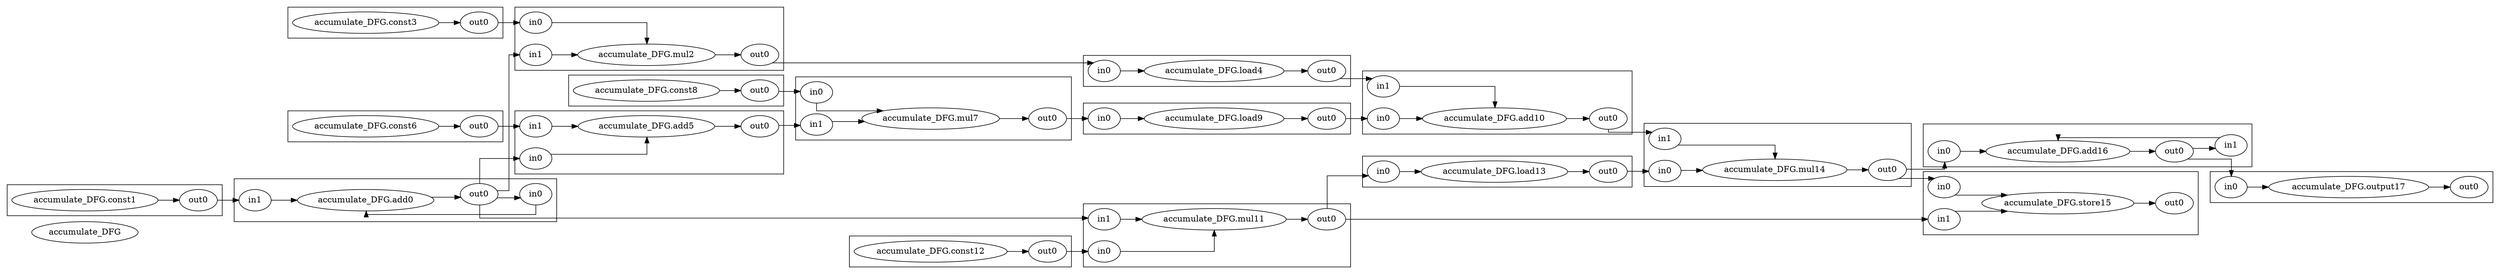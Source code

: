 digraph cluster_accumulate_DFG {
	rankdir=LR splines=ortho
	accumulate_DFG [label=accumulate_DFG]
	subgraph "cluster_accumulate_DFG.load4" {
		rankdir=LR splines=ortho
		"accumulate_DFG.load4" [label="accumulate_DFG.load4"]
		"accumulate_DFG.load4.out0" [label=out0]
		"accumulate_DFG.load4.in0" [label=in0]
	}
	subgraph "cluster_accumulate_DFG.add10" {
		rankdir=LR splines=ortho
		"accumulate_DFG.add10" [label="accumulate_DFG.add10"]
		"accumulate_DFG.add10.out0" [label=out0]
		"accumulate_DFG.add10.in1" [label=in1]
		"accumulate_DFG.add10.in0" [label=in0]
	}
	subgraph "cluster_accumulate_DFG.add16" {
		rankdir=LR splines=ortho
		"accumulate_DFG.add16" [label="accumulate_DFG.add16"]
		"accumulate_DFG.add16.out0" [label=out0]
		"accumulate_DFG.add16.in1" [label=in1]
		"accumulate_DFG.add16.in0" [label=in0]
	}
	subgraph "cluster_accumulate_DFG.output17" {
		rankdir=LR splines=ortho
		"accumulate_DFG.output17" [label="accumulate_DFG.output17"]
		"accumulate_DFG.output17.out0" [label=out0]
		"accumulate_DFG.output17.in0" [label=in0]
	}
	subgraph "cluster_accumulate_DFG.mul7" {
		rankdir=LR splines=ortho
		"accumulate_DFG.mul7" [label="accumulate_DFG.mul7"]
		"accumulate_DFG.mul7.out0" [label=out0]
		"accumulate_DFG.mul7.in1" [label=in1]
		"accumulate_DFG.mul7.in0" [label=in0]
	}
	subgraph "cluster_accumulate_DFG.mul14" {
		rankdir=LR splines=ortho
		"accumulate_DFG.mul14" [label="accumulate_DFG.mul14"]
		"accumulate_DFG.mul14.in1" [label=in1]
		"accumulate_DFG.mul14.out0" [label=out0]
		"accumulate_DFG.mul14.in0" [label=in0]
	}
	subgraph "cluster_accumulate_DFG.add0" {
		rankdir=LR splines=ortho
		"accumulate_DFG.add0" [label="accumulate_DFG.add0"]
		"accumulate_DFG.add0.in1" [label=in1]
		"accumulate_DFG.add0.out0" [label=out0]
		"accumulate_DFG.add0.in0" [label=in0]
	}
	subgraph "cluster_accumulate_DFG.mul11" {
		rankdir=LR splines=ortho
		"accumulate_DFG.mul11" [label="accumulate_DFG.mul11"]
		"accumulate_DFG.mul11.in0" [label=in0]
		"accumulate_DFG.mul11.in1" [label=in1]
		"accumulate_DFG.mul11.out0" [label=out0]
	}
	subgraph "cluster_accumulate_DFG.const1" {
		rankdir=LR splines=ortho
		"accumulate_DFG.const1" [label="accumulate_DFG.const1"]
		"accumulate_DFG.const1.out0" [label=out0]
	}
	subgraph "cluster_accumulate_DFG.store15" {
		rankdir=LR splines=ortho
		"accumulate_DFG.store15" [label="accumulate_DFG.store15"]
		"accumulate_DFG.store15.out0" [label=out0]
		"accumulate_DFG.store15.in0" [label=in0]
		"accumulate_DFG.store15.in1" [label=in1]
	}
	subgraph "cluster_accumulate_DFG.mul2" {
		rankdir=LR splines=ortho
		"accumulate_DFG.mul2" [label="accumulate_DFG.mul2"]
		"accumulate_DFG.mul2.in0" [label=in0]
		"accumulate_DFG.mul2.in1" [label=in1]
		"accumulate_DFG.mul2.out0" [label=out0]
	}
	subgraph "cluster_accumulate_DFG.load13" {
		rankdir=LR splines=ortho
		"accumulate_DFG.load13" [label="accumulate_DFG.load13"]
		"accumulate_DFG.load13.out0" [label=out0]
		"accumulate_DFG.load13.in0" [label=in0]
	}
	subgraph "cluster_accumulate_DFG.add5" {
		rankdir=LR splines=ortho
		"accumulate_DFG.add5" [label="accumulate_DFG.add5"]
		"accumulate_DFG.add5.in1" [label=in1]
		"accumulate_DFG.add5.in0" [label=in0]
		"accumulate_DFG.add5.out0" [label=out0]
	}
	subgraph "cluster_accumulate_DFG.const3" {
		rankdir=LR splines=ortho
		"accumulate_DFG.const3" [label="accumulate_DFG.const3"]
		"accumulate_DFG.const3.out0" [label=out0]
	}
	subgraph "cluster_accumulate_DFG.const6" {
		rankdir=LR splines=ortho
		"accumulate_DFG.const6" [label="accumulate_DFG.const6"]
		"accumulate_DFG.const6.out0" [label=out0]
	}
	subgraph "cluster_accumulate_DFG.const12" {
		rankdir=LR splines=ortho
		"accumulate_DFG.const12" [label="accumulate_DFG.const12"]
		"accumulate_DFG.const12.out0" [label=out0]
	}
	subgraph "cluster_accumulate_DFG.load9" {
		rankdir=LR splines=ortho
		"accumulate_DFG.load9" [label="accumulate_DFG.load9"]
		"accumulate_DFG.load9.out0" [label=out0]
		"accumulate_DFG.load9.in0" [label=in0]
	}
	subgraph "cluster_accumulate_DFG.const8" {
		rankdir=LR splines=ortho
		"accumulate_DFG.const8" [label="accumulate_DFG.const8"]
		"accumulate_DFG.const8.out0" [label=out0]
	}
	"accumulate_DFG.add0.out0" -> "accumulate_DFG.mul2.in1" [lhead="cluster_accumulate_DFG.mul2" ltail="cluster_accumulate_DFG.add0"]
	"accumulate_DFG.add0.out0" -> "accumulate_DFG.add0.in0" [lhead="cluster_accumulate_DFG.add0" ltail="cluster_accumulate_DFG.add0"]
	"accumulate_DFG.add0.out0" -> "accumulate_DFG.add5.in0" [lhead="cluster_accumulate_DFG.add5" ltail="cluster_accumulate_DFG.add0"]
	"accumulate_DFG.add0.out0" -> "accumulate_DFG.mul11.in1" [lhead="cluster_accumulate_DFG.mul11" ltail="cluster_accumulate_DFG.add0"]
	"accumulate_DFG.load4.out0" -> "accumulate_DFG.add10.in1" [lhead="cluster_accumulate_DFG.add10" ltail="cluster_accumulate_DFG.load4"]
	"accumulate_DFG.add5.out0" -> "accumulate_DFG.mul7.in1" [lhead="cluster_accumulate_DFG.mul7" ltail="cluster_accumulate_DFG.add5"]
	"accumulate_DFG.load9.out0" -> "accumulate_DFG.add10.in0" [lhead="cluster_accumulate_DFG.add10" ltail="cluster_accumulate_DFG.load9"]
	"accumulate_DFG.add10.out0" -> "accumulate_DFG.mul14.in1" [lhead="cluster_accumulate_DFG.mul14" ltail="cluster_accumulate_DFG.add10"]
	"accumulate_DFG.load13.out0" -> "accumulate_DFG.mul14.in0" [lhead="cluster_accumulate_DFG.mul14" ltail="cluster_accumulate_DFG.load13"]
	"accumulate_DFG.mul14.out0" -> "accumulate_DFG.store15.in0" [lhead="cluster_accumulate_DFG.store15" ltail="cluster_accumulate_DFG.mul14"]
	"accumulate_DFG.mul14.out0" -> "accumulate_DFG.add16.in0" [lhead="cluster_accumulate_DFG.add16" ltail="cluster_accumulate_DFG.mul14"]
	"accumulate_DFG.add16.out0" -> "accumulate_DFG.output17.in0" [lhead="cluster_accumulate_DFG.output17" ltail="cluster_accumulate_DFG.add16"]
	"accumulate_DFG.add16.out0" -> "accumulate_DFG.add16.in1" [lhead="cluster_accumulate_DFG.add16" ltail="cluster_accumulate_DFG.add16"]
	"accumulate_DFG.const1.out0" -> "accumulate_DFG.add0.in1" [lhead="cluster_accumulate_DFG.add0" ltail="cluster_accumulate_DFG.const1"]
	"accumulate_DFG.const3.out0" -> "accumulate_DFG.mul2.in0" [lhead="cluster_accumulate_DFG.mul2" ltail="cluster_accumulate_DFG.const3"]
	"accumulate_DFG.mul2.out0" -> "accumulate_DFG.load4.in0" [lhead="cluster_accumulate_DFG.load4" ltail="cluster_accumulate_DFG.mul2"]
	"accumulate_DFG.const6.out0" -> "accumulate_DFG.add5.in1" [lhead="cluster_accumulate_DFG.add5" ltail="cluster_accumulate_DFG.const6"]
	"accumulate_DFG.const8.out0" -> "accumulate_DFG.mul7.in0" [lhead="cluster_accumulate_DFG.mul7" ltail="cluster_accumulate_DFG.const8"]
	"accumulate_DFG.mul7.out0" -> "accumulate_DFG.load9.in0" [lhead="cluster_accumulate_DFG.load9" ltail="cluster_accumulate_DFG.mul7"]
	"accumulate_DFG.const12.out0" -> "accumulate_DFG.mul11.in0" [lhead="cluster_accumulate_DFG.mul11" ltail="cluster_accumulate_DFG.const12"]
	"accumulate_DFG.mul11.out0" -> "accumulate_DFG.load13.in0" [lhead="cluster_accumulate_DFG.load13" ltail="cluster_accumulate_DFG.mul11"]
	"accumulate_DFG.mul11.out0" -> "accumulate_DFG.store15.in1" [lhead="cluster_accumulate_DFG.store15" ltail="cluster_accumulate_DFG.mul11"]
	"accumulate_DFG.load4" -> "accumulate_DFG.load4.out0" [lhead="cluster_accumulate_DFG.load4" ltail="cluster_accumulate_DFG.load4"]
	"accumulate_DFG.add10" -> "accumulate_DFG.add10.out0" [lhead="cluster_accumulate_DFG.add10" ltail="cluster_accumulate_DFG.add10"]
	"accumulate_DFG.add16" -> "accumulate_DFG.add16.out0" [lhead="cluster_accumulate_DFG.add16" ltail="cluster_accumulate_DFG.add16"]
	"accumulate_DFG.output17" -> "accumulate_DFG.output17.out0" [lhead="cluster_accumulate_DFG.output17" ltail="cluster_accumulate_DFG.output17"]
	"accumulate_DFG.mul14.in1" -> "accumulate_DFG.mul14" [lhead="cluster_accumulate_DFG.mul14" ltail="cluster_accumulate_DFG.mul14"]
	"accumulate_DFG.add0.in1" -> "accumulate_DFG.add0" [lhead="cluster_accumulate_DFG.add0" ltail="cluster_accumulate_DFG.add0"]
	"accumulate_DFG.mul11.in0" -> "accumulate_DFG.mul11" [lhead="cluster_accumulate_DFG.mul11" ltail="cluster_accumulate_DFG.mul11"]
	"accumulate_DFG.store15" -> "accumulate_DFG.store15.out0" [lhead="cluster_accumulate_DFG.store15" ltail="cluster_accumulate_DFG.store15"]
	"accumulate_DFG.mul7" -> "accumulate_DFG.mul7.out0" [lhead="cluster_accumulate_DFG.mul7" ltail="cluster_accumulate_DFG.mul7"]
	"accumulate_DFG.mul7.in1" -> "accumulate_DFG.mul7" [lhead="cluster_accumulate_DFG.mul7" ltail="cluster_accumulate_DFG.mul7"]
	"accumulate_DFG.load13" -> "accumulate_DFG.load13.out0" [lhead="cluster_accumulate_DFG.load13" ltail="cluster_accumulate_DFG.load13"]
	"accumulate_DFG.add10.in1" -> "accumulate_DFG.add10" [lhead="cluster_accumulate_DFG.add10" ltail="cluster_accumulate_DFG.add10"]
	"accumulate_DFG.add5.in1" -> "accumulate_DFG.add5" [lhead="cluster_accumulate_DFG.add5" ltail="cluster_accumulate_DFG.add5"]
	"accumulate_DFG.load4.in0" -> "accumulate_DFG.load4" [lhead="cluster_accumulate_DFG.load4" ltail="cluster_accumulate_DFG.load4"]
	"accumulate_DFG.add5.in0" -> "accumulate_DFG.add5" [lhead="cluster_accumulate_DFG.add5" ltail="cluster_accumulate_DFG.add5"]
	"accumulate_DFG.mul11.in1" -> "accumulate_DFG.mul11" [lhead="cluster_accumulate_DFG.mul11" ltail="cluster_accumulate_DFG.mul11"]
	"accumulate_DFG.mul11" -> "accumulate_DFG.mul11.out0" [lhead="cluster_accumulate_DFG.mul11" ltail="cluster_accumulate_DFG.mul11"]
	"accumulate_DFG.const6" -> "accumulate_DFG.const6.out0" [lhead="cluster_accumulate_DFG.const6" ltail="cluster_accumulate_DFG.const6"]
	"accumulate_DFG.store15.in0" -> "accumulate_DFG.store15" [lhead="cluster_accumulate_DFG.store15" ltail="cluster_accumulate_DFG.store15"]
	"accumulate_DFG.add0" -> "accumulate_DFG.add0.out0" [lhead="cluster_accumulate_DFG.add0" ltail="cluster_accumulate_DFG.add0"]
	"accumulate_DFG.add5" -> "accumulate_DFG.add5.out0" [lhead="cluster_accumulate_DFG.add5" ltail="cluster_accumulate_DFG.add5"]
	"accumulate_DFG.mul7.in0" -> "accumulate_DFG.mul7" [lhead="cluster_accumulate_DFG.mul7" ltail="cluster_accumulate_DFG.mul7"]
	"accumulate_DFG.load9" -> "accumulate_DFG.load9.out0" [lhead="cluster_accumulate_DFG.load9" ltail="cluster_accumulate_DFG.load9"]
	"accumulate_DFG.store15.in1" -> "accumulate_DFG.store15" [lhead="cluster_accumulate_DFG.store15" ltail="cluster_accumulate_DFG.store15"]
	"accumulate_DFG.mul2.in0" -> "accumulate_DFG.mul2" [lhead="cluster_accumulate_DFG.mul2" ltail="cluster_accumulate_DFG.mul2"]
	"accumulate_DFG.mul14" -> "accumulate_DFG.mul14.out0" [lhead="cluster_accumulate_DFG.mul14" ltail="cluster_accumulate_DFG.mul14"]
	"accumulate_DFG.load9.in0" -> "accumulate_DFG.load9" [lhead="cluster_accumulate_DFG.load9" ltail="cluster_accumulate_DFG.load9"]
	"accumulate_DFG.const12" -> "accumulate_DFG.const12.out0" [lhead="cluster_accumulate_DFG.const12" ltail="cluster_accumulate_DFG.const12"]
	"accumulate_DFG.mul14.in0" -> "accumulate_DFG.mul14" [lhead="cluster_accumulate_DFG.mul14" ltail="cluster_accumulate_DFG.mul14"]
	"accumulate_DFG.add10.in0" -> "accumulate_DFG.add10" [lhead="cluster_accumulate_DFG.add10" ltail="cluster_accumulate_DFG.add10"]
	"accumulate_DFG.add16.in1" -> "accumulate_DFG.add16" [lhead="cluster_accumulate_DFG.add16" ltail="cluster_accumulate_DFG.add16"]
	"accumulate_DFG.const8" -> "accumulate_DFG.const8.out0" [lhead="cluster_accumulate_DFG.const8" ltail="cluster_accumulate_DFG.const8"]
	"accumulate_DFG.mul2.in1" -> "accumulate_DFG.mul2" [lhead="cluster_accumulate_DFG.mul2" ltail="cluster_accumulate_DFG.mul2"]
	"accumulate_DFG.const1" -> "accumulate_DFG.const1.out0" [lhead="cluster_accumulate_DFG.const1" ltail="cluster_accumulate_DFG.const1"]
	"accumulate_DFG.add16.in0" -> "accumulate_DFG.add16" [lhead="cluster_accumulate_DFG.add16" ltail="cluster_accumulate_DFG.add16"]
	"accumulate_DFG.const3" -> "accumulate_DFG.const3.out0" [lhead="cluster_accumulate_DFG.const3" ltail="cluster_accumulate_DFG.const3"]
	"accumulate_DFG.output17.in0" -> "accumulate_DFG.output17" [lhead="cluster_accumulate_DFG.output17" ltail="cluster_accumulate_DFG.output17"]
	"accumulate_DFG.load13.in0" -> "accumulate_DFG.load13" [lhead="cluster_accumulate_DFG.load13" ltail="cluster_accumulate_DFG.load13"]
	"accumulate_DFG.mul2" -> "accumulate_DFG.mul2.out0" [lhead="cluster_accumulate_DFG.mul2" ltail="cluster_accumulate_DFG.mul2"]
	"accumulate_DFG.add0.in0" -> "accumulate_DFG.add0" [lhead="cluster_accumulate_DFG.add0" ltail="cluster_accumulate_DFG.add0"]
}
